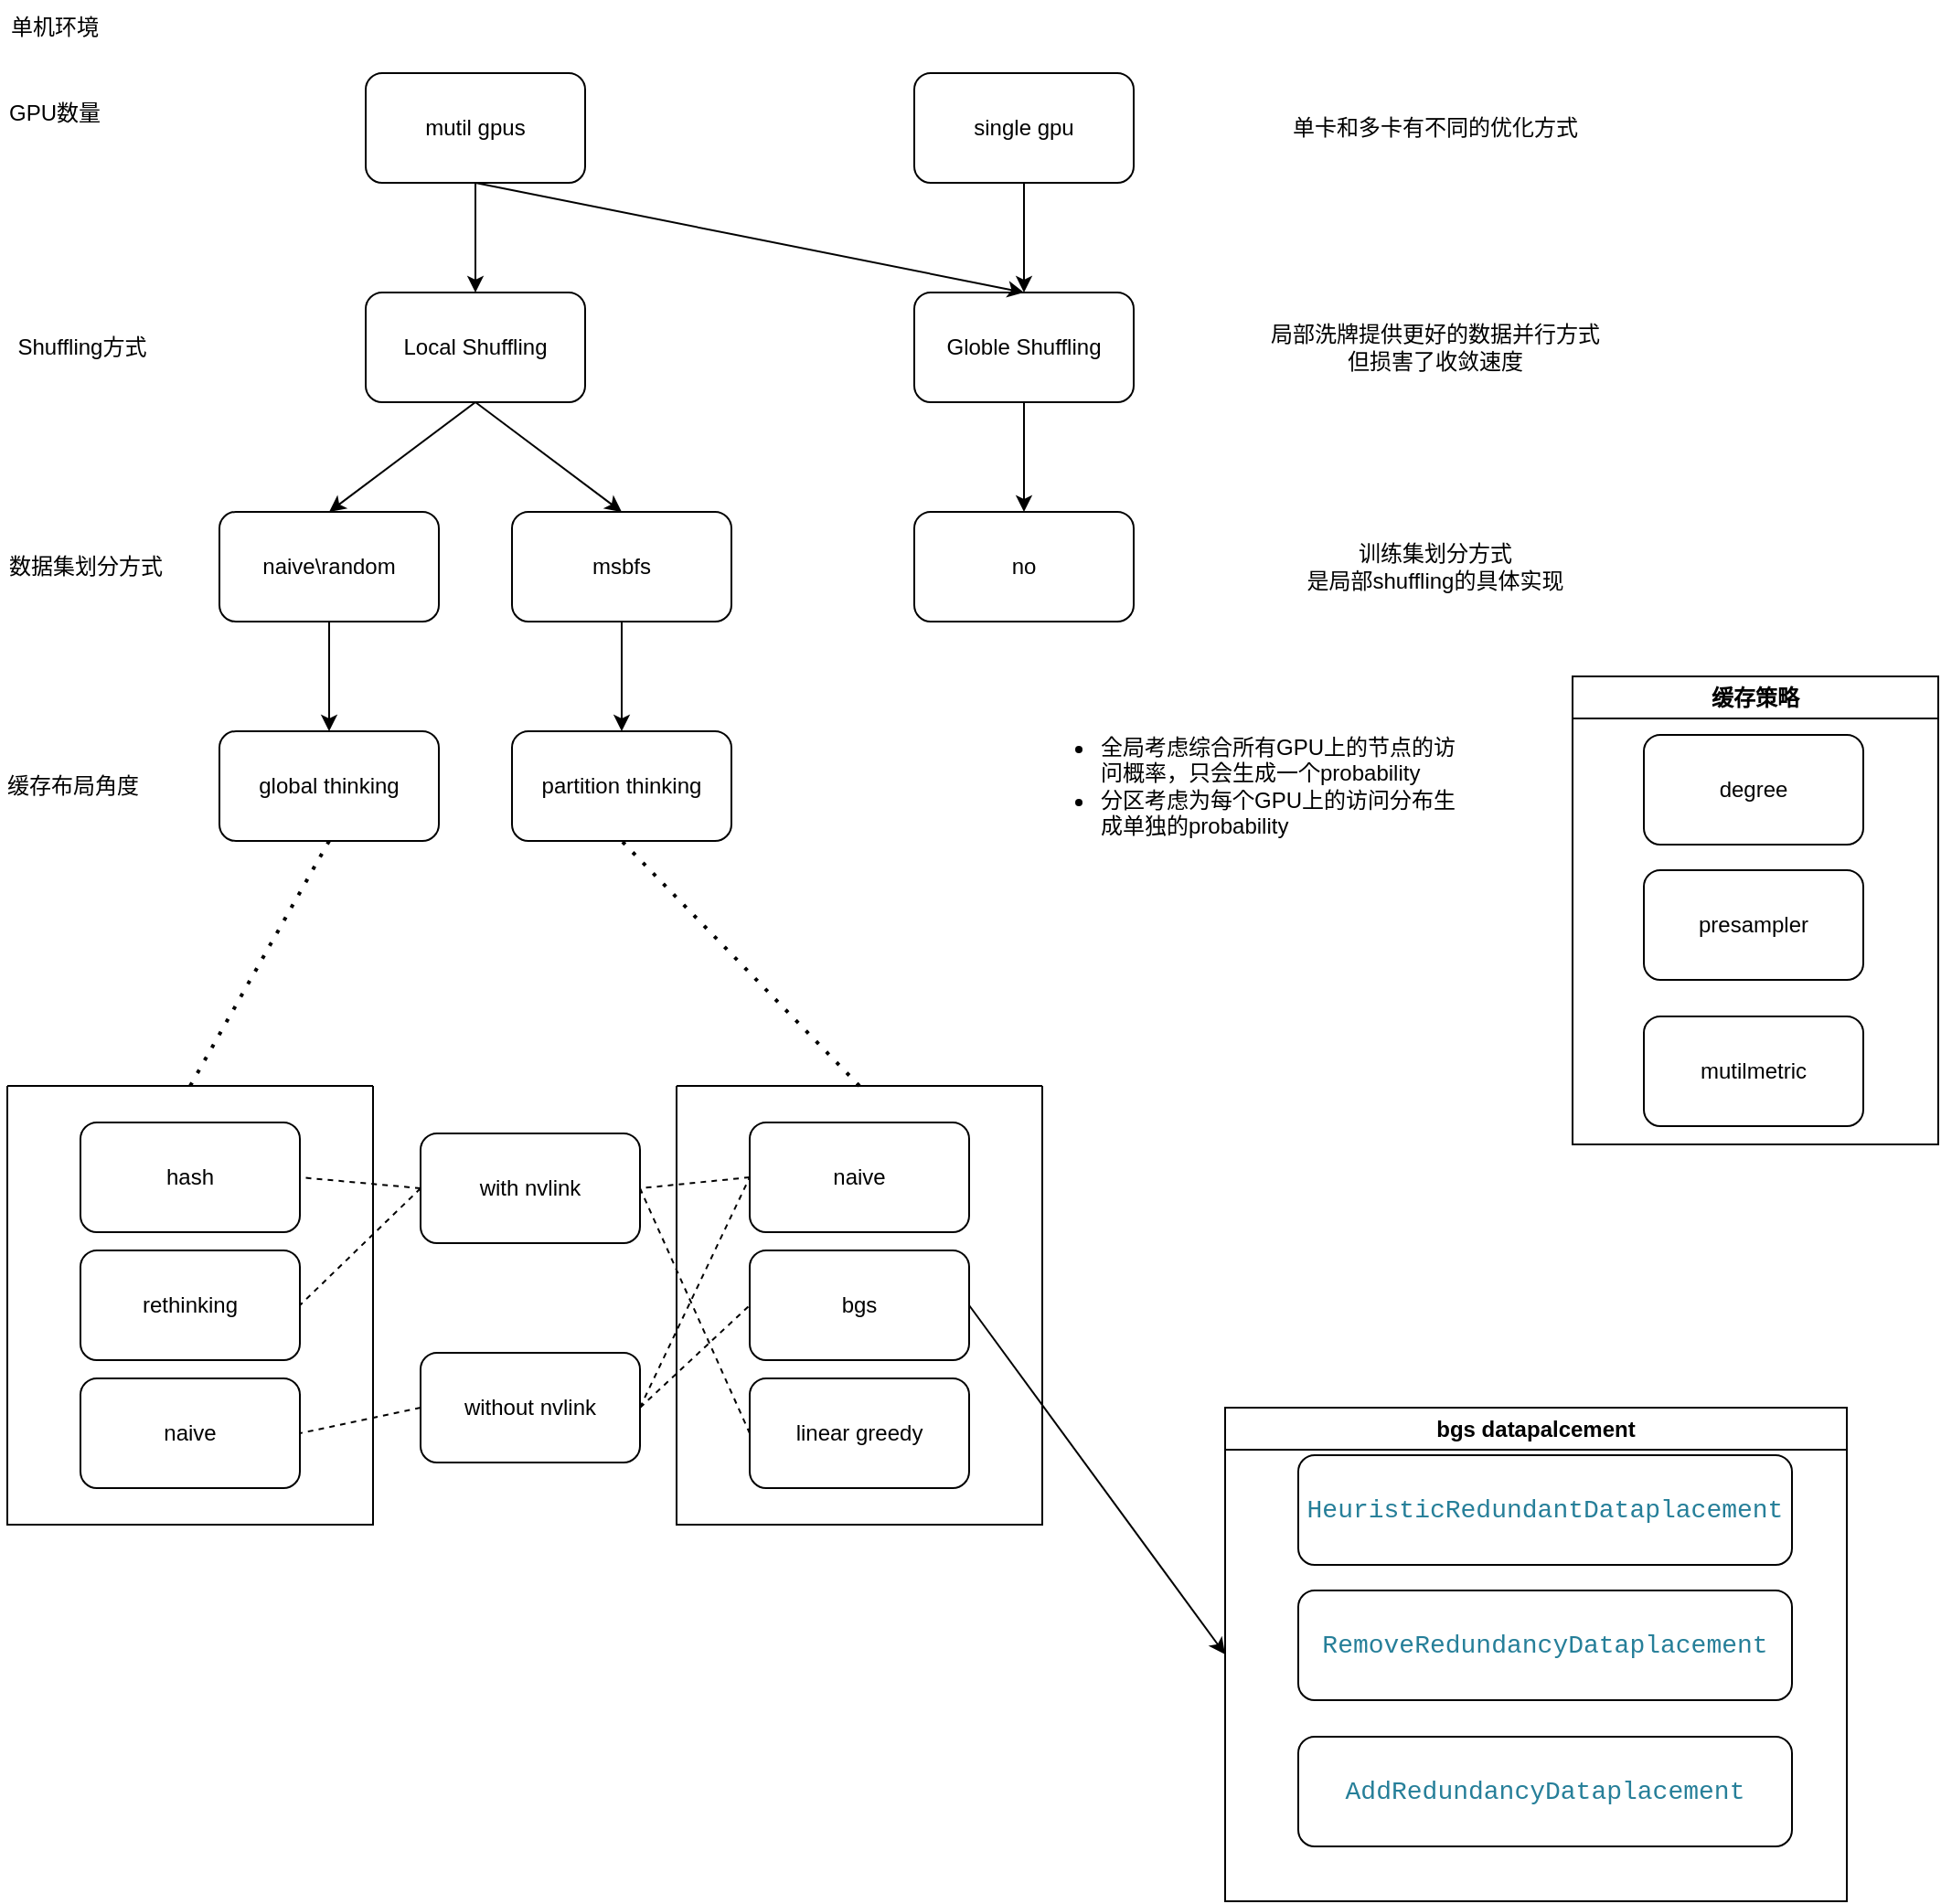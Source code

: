 <mxfile>
    <diagram id="M4L-VtzwN2Ami33YONn_" name="第 1 页">
        <mxGraphModel dx="918" dy="624" grid="1" gridSize="10" guides="1" tooltips="1" connect="1" arrows="1" fold="1" page="1" pageScale="1" pageWidth="1169" pageHeight="1654" math="0" shadow="0">
            <root>
                <mxCell id="0"/>
                <mxCell id="1" parent="0"/>
                <mxCell id="2" value="naive\random" style="rounded=1;whiteSpace=wrap;html=1;" parent="1" vertex="1">
                    <mxGeometry x="120" y="280" width="120" height="60" as="geometry"/>
                </mxCell>
                <mxCell id="3" value="no" style="rounded=1;whiteSpace=wrap;html=1;" parent="1" vertex="1">
                    <mxGeometry x="500" y="280" width="120" height="60" as="geometry"/>
                </mxCell>
                <mxCell id="4" value="msbfs" style="rounded=1;whiteSpace=wrap;html=1;" parent="1" vertex="1">
                    <mxGeometry x="280" y="280" width="120" height="60" as="geometry"/>
                </mxCell>
                <mxCell id="5" value="Local Shuffling" style="rounded=1;whiteSpace=wrap;html=1;" parent="1" vertex="1">
                    <mxGeometry x="200" y="160" width="120" height="60" as="geometry"/>
                </mxCell>
                <mxCell id="6" value="Globle Shuffling" style="rounded=1;whiteSpace=wrap;html=1;" parent="1" vertex="1">
                    <mxGeometry x="500" y="160" width="120" height="60" as="geometry"/>
                </mxCell>
                <mxCell id="10" value="mutil gpus" style="rounded=1;whiteSpace=wrap;html=1;" parent="1" vertex="1">
                    <mxGeometry x="200" y="40" width="120" height="60" as="geometry"/>
                </mxCell>
                <mxCell id="11" value="single gpu" style="rounded=1;whiteSpace=wrap;html=1;" parent="1" vertex="1">
                    <mxGeometry x="500" y="40" width="120" height="60" as="geometry"/>
                </mxCell>
                <mxCell id="12" value="global thinking" style="rounded=1;whiteSpace=wrap;html=1;" parent="1" vertex="1">
                    <mxGeometry x="120" y="400" width="120" height="60" as="geometry"/>
                </mxCell>
                <mxCell id="13" value="partition thinking" style="rounded=1;whiteSpace=wrap;html=1;" parent="1" vertex="1">
                    <mxGeometry x="280" y="400" width="120" height="60" as="geometry"/>
                </mxCell>
                <mxCell id="14" value="" style="endArrow=classic;html=1;exitX=0.5;exitY=1;exitDx=0;exitDy=0;entryX=0.5;entryY=0;entryDx=0;entryDy=0;" parent="1" source="11" target="6" edge="1">
                    <mxGeometry width="50" height="50" relative="1" as="geometry">
                        <mxPoint x="430" y="340" as="sourcePoint"/>
                        <mxPoint x="480" y="290" as="targetPoint"/>
                    </mxGeometry>
                </mxCell>
                <mxCell id="15" value="" style="endArrow=classic;html=1;exitX=0.5;exitY=1;exitDx=0;exitDy=0;entryX=0.5;entryY=0;entryDx=0;entryDy=0;" parent="1" source="10" target="5" edge="1">
                    <mxGeometry width="50" height="50" relative="1" as="geometry">
                        <mxPoint x="350" y="140" as="sourcePoint"/>
                        <mxPoint x="400" y="90" as="targetPoint"/>
                    </mxGeometry>
                </mxCell>
                <mxCell id="16" value="" style="endArrow=classic;html=1;exitX=0.5;exitY=1;exitDx=0;exitDy=0;entryX=0.5;entryY=0;entryDx=0;entryDy=0;" parent="1" source="10" target="6" edge="1">
                    <mxGeometry width="50" height="50" relative="1" as="geometry">
                        <mxPoint x="489" y="340" as="sourcePoint"/>
                        <mxPoint x="539" y="290" as="targetPoint"/>
                    </mxGeometry>
                </mxCell>
                <mxCell id="17" value="" style="endArrow=classic;html=1;exitX=0.5;exitY=1;exitDx=0;exitDy=0;entryX=0.5;entryY=0;entryDx=0;entryDy=0;" parent="1" source="5" target="2" edge="1">
                    <mxGeometry width="50" height="50" relative="1" as="geometry">
                        <mxPoint x="489" y="340" as="sourcePoint"/>
                        <mxPoint x="539" y="290" as="targetPoint"/>
                    </mxGeometry>
                </mxCell>
                <mxCell id="18" value="" style="endArrow=classic;html=1;entryX=0.5;entryY=0;entryDx=0;entryDy=0;exitX=0.5;exitY=1;exitDx=0;exitDy=0;" parent="1" source="5" target="4" edge="1">
                    <mxGeometry width="50" height="50" relative="1" as="geometry">
                        <mxPoint x="379" y="220" as="sourcePoint"/>
                        <mxPoint x="539" y="290" as="targetPoint"/>
                    </mxGeometry>
                </mxCell>
                <mxCell id="19" value="" style="endArrow=classic;html=1;exitX=0.5;exitY=1;exitDx=0;exitDy=0;" parent="1" source="6" target="3" edge="1">
                    <mxGeometry width="50" height="50" relative="1" as="geometry">
                        <mxPoint x="489" y="340" as="sourcePoint"/>
                        <mxPoint x="539" y="290" as="targetPoint"/>
                    </mxGeometry>
                </mxCell>
                <mxCell id="21" value="" style="endArrow=classic;html=1;exitX=0.5;exitY=1;exitDx=0;exitDy=0;entryX=0.5;entryY=0;entryDx=0;entryDy=0;" parent="1" source="2" target="12" edge="1">
                    <mxGeometry width="50" height="50" relative="1" as="geometry">
                        <mxPoint x="489" y="340" as="sourcePoint"/>
                        <mxPoint x="539" y="290" as="targetPoint"/>
                    </mxGeometry>
                </mxCell>
                <mxCell id="24" value="" style="endArrow=classic;html=1;exitX=0.5;exitY=1;exitDx=0;exitDy=0;" parent="1" source="4" target="13" edge="1">
                    <mxGeometry width="50" height="50" relative="1" as="geometry">
                        <mxPoint x="489" y="340" as="sourcePoint"/>
                        <mxPoint x="579" y="400" as="targetPoint"/>
                    </mxGeometry>
                </mxCell>
                <mxCell id="37" value="" style="endArrow=none;dashed=1;html=1;dashPattern=1 3;strokeWidth=2;exitX=0.5;exitY=1;exitDx=0;exitDy=0;entryX=0.5;entryY=0;entryDx=0;entryDy=0;" parent="1" source="12" target="40" edge="1">
                    <mxGeometry width="50" height="50" relative="1" as="geometry">
                        <mxPoint x="489" y="540" as="sourcePoint"/>
                        <mxPoint x="110" y="590" as="targetPoint"/>
                    </mxGeometry>
                </mxCell>
                <mxCell id="40" value="" style="swimlane;startSize=0;" parent="1" vertex="1">
                    <mxGeometry x="4" y="594" width="200" height="240" as="geometry">
                        <mxRectangle x="40" y="600" width="50" height="40" as="alternateBounds"/>
                    </mxGeometry>
                </mxCell>
                <mxCell id="34" value="hash" style="rounded=1;whiteSpace=wrap;html=1;" parent="40" vertex="1">
                    <mxGeometry x="40" y="20" width="120" height="60" as="geometry"/>
                </mxCell>
                <mxCell id="35" value="rethinking" style="rounded=1;whiteSpace=wrap;html=1;" parent="40" vertex="1">
                    <mxGeometry x="40" y="90" width="120" height="60" as="geometry"/>
                </mxCell>
                <mxCell id="36" value="naive" style="rounded=1;whiteSpace=wrap;html=1;" parent="40" vertex="1">
                    <mxGeometry x="40" y="160" width="120" height="60" as="geometry"/>
                </mxCell>
                <mxCell id="41" value="" style="swimlane;startSize=0;" parent="1" vertex="1">
                    <mxGeometry x="370" y="594" width="200" height="240" as="geometry"/>
                </mxCell>
                <mxCell id="42" value="naive" style="rounded=1;whiteSpace=wrap;html=1;" parent="41" vertex="1">
                    <mxGeometry x="40" y="20" width="120" height="60" as="geometry"/>
                </mxCell>
                <mxCell id="43" value="bgs" style="rounded=1;whiteSpace=wrap;html=1;" parent="41" vertex="1">
                    <mxGeometry x="40" y="90" width="120" height="60" as="geometry"/>
                </mxCell>
                <mxCell id="45" value="linear greedy" style="rounded=1;whiteSpace=wrap;html=1;" parent="41" vertex="1">
                    <mxGeometry x="40" y="160" width="120" height="60" as="geometry"/>
                </mxCell>
                <mxCell id="44" value="" style="endArrow=none;dashed=1;html=1;dashPattern=1 3;strokeWidth=2;entryX=0.5;entryY=1;entryDx=0;entryDy=0;exitX=0.5;exitY=0;exitDx=0;exitDy=0;" parent="1" source="41" target="13" edge="1">
                    <mxGeometry width="50" height="50" relative="1" as="geometry">
                        <mxPoint x="300" y="540" as="sourcePoint"/>
                        <mxPoint x="380" y="470" as="targetPoint"/>
                    </mxGeometry>
                </mxCell>
                <mxCell id="47" value="单机环境" style="text;html=1;strokeColor=none;fillColor=none;align=center;verticalAlign=middle;whiteSpace=wrap;rounded=0;" parent="1" vertex="1">
                    <mxGeometry width="60" height="30" as="geometry"/>
                </mxCell>
                <mxCell id="49" value="GPU数量" style="text;html=1;strokeColor=none;fillColor=none;align=center;verticalAlign=middle;whiteSpace=wrap;rounded=0;" parent="1" vertex="1">
                    <mxGeometry y="47" width="60" height="30" as="geometry"/>
                </mxCell>
                <mxCell id="50" value="Shuffling方式" style="text;html=1;strokeColor=none;fillColor=none;align=center;verticalAlign=middle;whiteSpace=wrap;rounded=0;" parent="1" vertex="1">
                    <mxGeometry y="175" width="90" height="30" as="geometry"/>
                </mxCell>
                <mxCell id="51" value="数据集划分方式" style="text;html=1;strokeColor=none;fillColor=none;align=center;verticalAlign=middle;whiteSpace=wrap;rounded=0;" parent="1" vertex="1">
                    <mxGeometry x="4" y="295" width="86" height="30" as="geometry"/>
                </mxCell>
                <mxCell id="53" value="缓存布局角度" style="text;html=1;strokeColor=none;fillColor=none;align=center;verticalAlign=middle;whiteSpace=wrap;rounded=0;" parent="1" vertex="1">
                    <mxGeometry y="415" width="80" height="30" as="geometry"/>
                </mxCell>
                <mxCell id="54" value="缓存策略" style="swimlane;whiteSpace=wrap;html=1;" parent="1" vertex="1">
                    <mxGeometry x="860" y="370" width="200" height="256" as="geometry"/>
                </mxCell>
                <mxCell id="7" value="degree" style="rounded=1;whiteSpace=wrap;html=1;" parent="54" vertex="1">
                    <mxGeometry x="39" y="32" width="120" height="60" as="geometry"/>
                </mxCell>
                <mxCell id="8" value="presampler" style="rounded=1;whiteSpace=wrap;html=1;" parent="54" vertex="1">
                    <mxGeometry x="39" y="106" width="120" height="60" as="geometry"/>
                </mxCell>
                <mxCell id="9" value="mutilmetric" style="rounded=1;whiteSpace=wrap;html=1;" parent="54" vertex="1">
                    <mxGeometry x="39" y="186" width="120" height="60" as="geometry"/>
                </mxCell>
                <mxCell id="56" value="单卡和多卡有不同的优化方式" style="text;html=1;strokeColor=none;fillColor=none;align=center;verticalAlign=middle;whiteSpace=wrap;rounded=0;" parent="1" vertex="1">
                    <mxGeometry x="700" y="55" width="170" height="30" as="geometry"/>
                </mxCell>
                <mxCell id="57" value="局部洗牌提供更好的数据并行方式&lt;br&gt;但损害了收敛速度" style="text;html=1;strokeColor=none;fillColor=none;align=center;verticalAlign=middle;whiteSpace=wrap;rounded=0;" parent="1" vertex="1">
                    <mxGeometry x="685" y="175" width="200" height="30" as="geometry"/>
                </mxCell>
                <mxCell id="58" value="训练集划分方式&lt;br&gt;是局部shuffling的具体实现" style="text;html=1;strokeColor=none;fillColor=none;align=center;verticalAlign=middle;whiteSpace=wrap;rounded=0;" parent="1" vertex="1">
                    <mxGeometry x="700" y="295" width="170" height="30" as="geometry"/>
                </mxCell>
                <mxCell id="59" value="&lt;ul&gt;&lt;li&gt;全局考虑综合所有GPU上的节点的访问概率，只会生成一个probability&lt;/li&gt;&lt;li&gt;分区考虑为每个GPU上的访问分布生成单独的probability&lt;/li&gt;&lt;/ul&gt;" style="text;html=1;strokeColor=none;fillColor=none;align=left;verticalAlign=middle;whiteSpace=wrap;rounded=0;" parent="1" vertex="1">
                    <mxGeometry x="560" y="415" width="240" height="30" as="geometry"/>
                </mxCell>
                <mxCell id="60" value="with nvlink" style="rounded=1;whiteSpace=wrap;html=1;" parent="1" vertex="1">
                    <mxGeometry x="230" y="620" width="120" height="60" as="geometry"/>
                </mxCell>
                <mxCell id="61" value="without nvlink" style="rounded=1;whiteSpace=wrap;html=1;" parent="1" vertex="1">
                    <mxGeometry x="230" y="740" width="120" height="60" as="geometry"/>
                </mxCell>
                <mxCell id="62" value="" style="endArrow=none;dashed=1;html=1;exitX=0;exitY=0.5;exitDx=0;exitDy=0;entryX=1;entryY=0.5;entryDx=0;entryDy=0;" edge="1" parent="1" source="60" target="34">
                    <mxGeometry width="50" height="50" relative="1" as="geometry">
                        <mxPoint x="350" y="840" as="sourcePoint"/>
                        <mxPoint x="400" y="790" as="targetPoint"/>
                    </mxGeometry>
                </mxCell>
                <mxCell id="63" value="" style="endArrow=none;dashed=1;html=1;exitX=0;exitY=0.5;exitDx=0;exitDy=0;entryX=1;entryY=0.5;entryDx=0;entryDy=0;" edge="1" parent="1" source="60" target="35">
                    <mxGeometry width="50" height="50" relative="1" as="geometry">
                        <mxPoint x="350" y="840" as="sourcePoint"/>
                        <mxPoint x="400" y="790" as="targetPoint"/>
                    </mxGeometry>
                </mxCell>
                <mxCell id="64" value="" style="endArrow=none;dashed=1;html=1;exitX=0;exitY=0.5;exitDx=0;exitDy=0;entryX=1;entryY=0.5;entryDx=0;entryDy=0;" edge="1" parent="1" source="61" target="36">
                    <mxGeometry width="50" height="50" relative="1" as="geometry">
                        <mxPoint x="350" y="840" as="sourcePoint"/>
                        <mxPoint x="400" y="790" as="targetPoint"/>
                    </mxGeometry>
                </mxCell>
                <mxCell id="65" value="" style="endArrow=none;dashed=1;html=1;exitX=0;exitY=0.5;exitDx=0;exitDy=0;entryX=1;entryY=0.5;entryDx=0;entryDy=0;" edge="1" parent="1" source="42" target="60">
                    <mxGeometry width="50" height="50" relative="1" as="geometry">
                        <mxPoint x="350" y="840" as="sourcePoint"/>
                        <mxPoint x="400" y="790" as="targetPoint"/>
                    </mxGeometry>
                </mxCell>
                <mxCell id="66" value="" style="endArrow=none;dashed=1;html=1;entryX=0;entryY=0.5;entryDx=0;entryDy=0;exitX=1;exitY=0.5;exitDx=0;exitDy=0;" edge="1" parent="1" source="61" target="42">
                    <mxGeometry width="50" height="50" relative="1" as="geometry">
                        <mxPoint x="350" y="840" as="sourcePoint"/>
                        <mxPoint x="410" y="640" as="targetPoint"/>
                    </mxGeometry>
                </mxCell>
                <mxCell id="67" value="" style="endArrow=none;dashed=1;html=1;entryX=0;entryY=0.5;entryDx=0;entryDy=0;exitX=1;exitY=0.5;exitDx=0;exitDy=0;" edge="1" parent="1" source="60" target="45">
                    <mxGeometry width="50" height="50" relative="1" as="geometry">
                        <mxPoint x="350" y="840" as="sourcePoint"/>
                        <mxPoint x="400" y="790" as="targetPoint"/>
                    </mxGeometry>
                </mxCell>
                <mxCell id="68" value="" style="endArrow=none;dashed=1;html=1;entryX=0;entryY=0.5;entryDx=0;entryDy=0;exitX=1;exitY=0.5;exitDx=0;exitDy=0;" edge="1" parent="1" source="61" target="43">
                    <mxGeometry width="50" height="50" relative="1" as="geometry">
                        <mxPoint x="350" y="840" as="sourcePoint"/>
                        <mxPoint x="400" y="790" as="targetPoint"/>
                    </mxGeometry>
                </mxCell>
                <mxCell id="69" value="bgs datapalcement" style="swimlane;whiteSpace=wrap;html=1;" vertex="1" parent="1">
                    <mxGeometry x="670" y="770" width="340" height="270" as="geometry"/>
                </mxCell>
                <mxCell id="72" value="&lt;div style=&quot;color: rgb(59, 59, 59); background-color: rgb(255, 255, 255); font-family: Consolas, &amp;quot;Courier New&amp;quot;, monospace; font-size: 14px; line-height: 19px;&quot;&gt;&lt;span style=&quot;color: #267f99;&quot;&gt;HeuristicRedundantDataplacement&lt;/span&gt;&lt;/div&gt;" style="rounded=1;whiteSpace=wrap;html=1;" vertex="1" parent="69">
                    <mxGeometry x="40" y="26" width="270" height="60" as="geometry"/>
                </mxCell>
                <mxCell id="73" value="&lt;div style=&quot;color: rgb(59, 59, 59); background-color: rgb(255, 255, 255); font-family: Consolas, &amp;quot;Courier New&amp;quot;, monospace; font-size: 14px; line-height: 19px;&quot;&gt;&lt;div style=&quot;line-height: 19px;&quot;&gt;&lt;span style=&quot;color: #267f99;&quot;&gt;RemoveRedundancyDataplacement&lt;/span&gt;&lt;/div&gt;&lt;/div&gt;" style="rounded=1;whiteSpace=wrap;html=1;" vertex="1" parent="69">
                    <mxGeometry x="40" y="100" width="270" height="60" as="geometry"/>
                </mxCell>
                <mxCell id="74" value="&lt;div style=&quot;color: rgb(59, 59, 59); background-color: rgb(255, 255, 255); font-family: Consolas, &amp;quot;Courier New&amp;quot;, monospace; font-size: 14px; line-height: 19px;&quot;&gt;&lt;div style=&quot;line-height: 19px;&quot;&gt;&lt;div style=&quot;line-height: 19px;&quot;&gt;&lt;span style=&quot;color: #267f99;&quot;&gt;AddRedundancyDataplacement&lt;/span&gt;&lt;/div&gt;&lt;/div&gt;&lt;/div&gt;" style="rounded=1;whiteSpace=wrap;html=1;" vertex="1" parent="69">
                    <mxGeometry x="40" y="180" width="270" height="60" as="geometry"/>
                </mxCell>
                <mxCell id="75" value="" style="endArrow=classic;html=1;entryX=0;entryY=0.5;entryDx=0;entryDy=0;exitX=1;exitY=0.5;exitDx=0;exitDy=0;" edge="1" parent="1" source="43" target="69">
                    <mxGeometry width="50" height="50" relative="1" as="geometry">
                        <mxPoint x="470" y="840" as="sourcePoint"/>
                        <mxPoint x="520" y="790" as="targetPoint"/>
                    </mxGeometry>
                </mxCell>
            </root>
        </mxGraphModel>
    </diagram>
</mxfile>